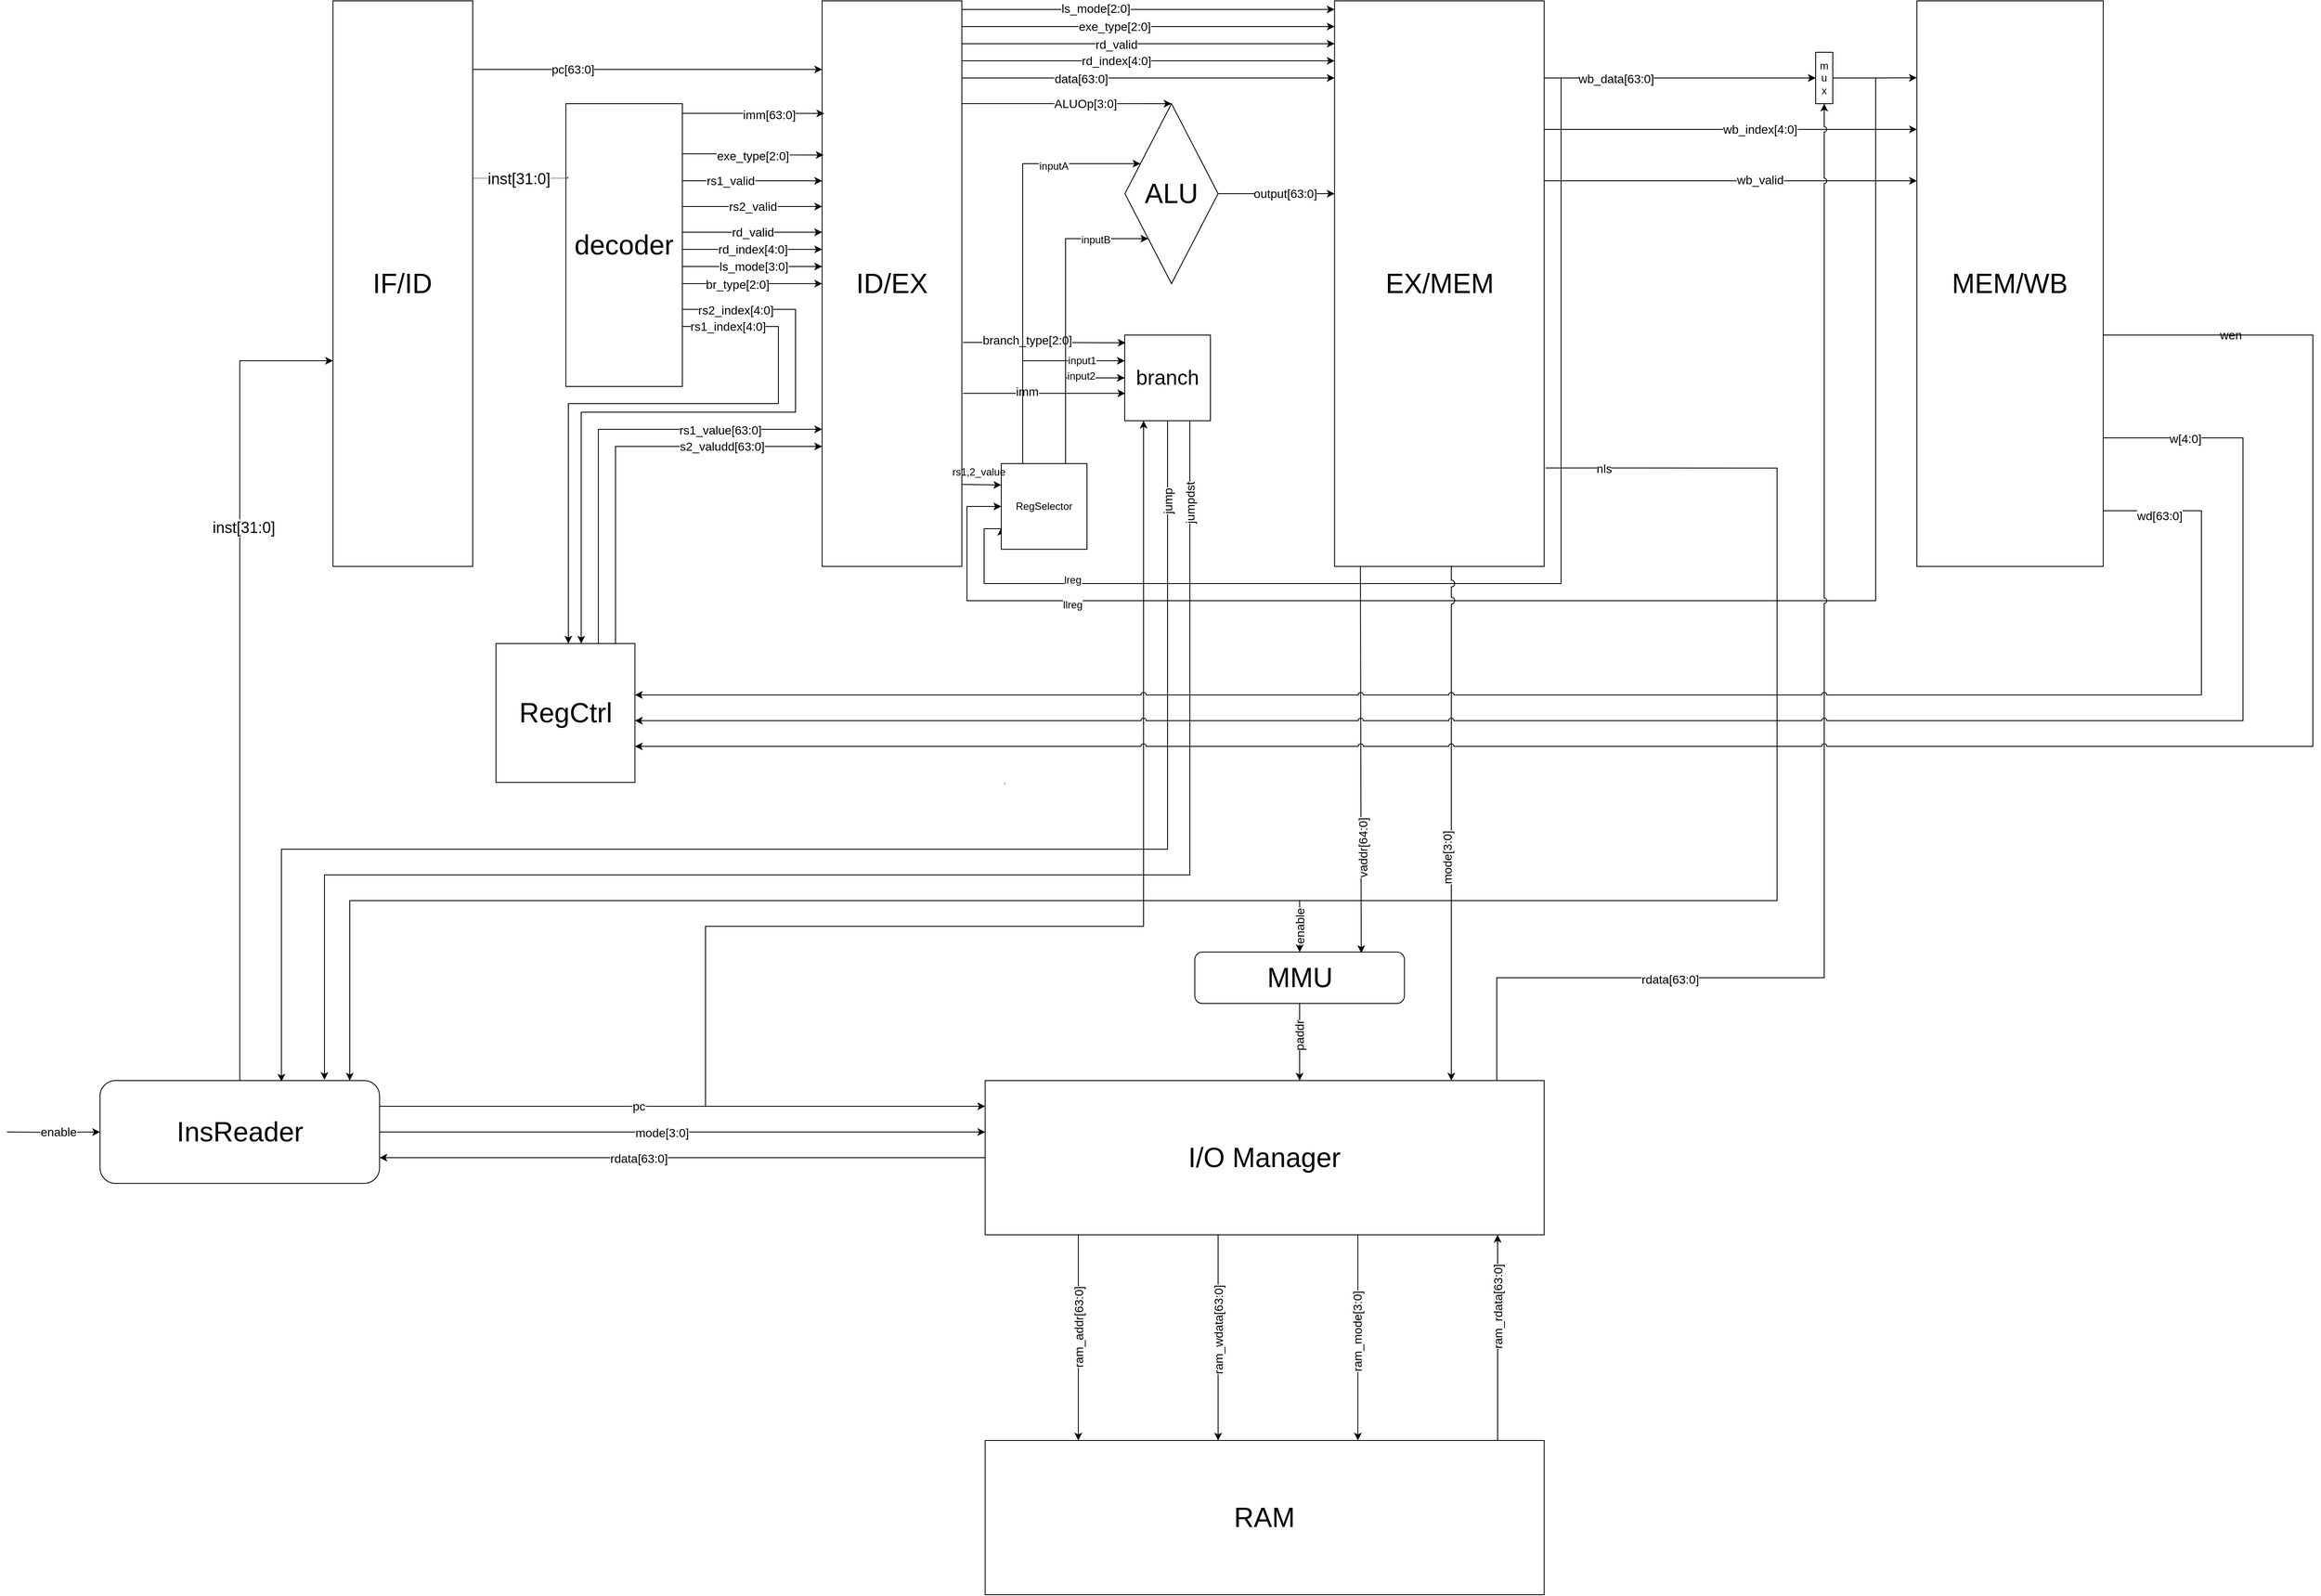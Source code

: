 <mxfile type="github" version="11.0.0"><diagram id="Ys9plIMEWjF186C1SJvL" name="Page-1"><mxGraphModel page="1" grid="1" shadow="0" math="0" pageHeight="2339" pageWidth="3300" pageScale="1" fold="1" arrows="1" connect="1" tooltips="1" guides="1" gridSize="10" dy="1014" dx="1774"><root><mxCell id="0" /><mxCell id="1" parent="0" /><mxCell id="OdFu6j6C0DvoO6vhGQql-11" parent="1" style="edgeStyle=orthogonalEdgeStyle;rounded=0;orthogonalLoop=1;jettySize=auto;html=1;fontSize=14;" target="ZigvVun1-Oz8XMNLbB8I-7" source="ZigvVun1-Oz8XMNLbB8I-3" edge="1"><mxGeometry as="geometry" relative="1"><Array as="points"><mxPoint y="340" x="650" /><mxPoint y="340" x="650" /></Array></mxGeometry></mxCell><mxCell id="OdFu6j6C0DvoO6vhGQql-12" value="pc[63:0]" parent="OdFu6j6C0DvoO6vhGQql-11" connectable="0" vertex="1" style="text;html=1;resizable=0;points=[];align=center;verticalAlign=middle;labelBackgroundColor=#ffffff;fontSize=14;"><mxGeometry as="geometry" y="-3" x="-0.428" relative="1"><mxPoint as="offset" y="-3" /></mxGeometry></mxCell><mxCell id="ZigvVun1-Oz8XMNLbB8I-3" value="&lt;font style=&quot;font-size: 32px&quot;&gt;IF/ID&lt;/font&gt;" parent="1" vertex="1" style="rounded=0;whiteSpace=wrap;html=1;fontSize=8;"><mxGeometry as="geometry" height="660" width="163.03" y="260" x="400.404" /></mxCell><mxCell id="R68iFmrZ4ruvfKdIdsfy-54" parent="1" style="edgeStyle=orthogonalEdgeStyle;rounded=0;jumpStyle=arc;jumpSize=18;orthogonalLoop=1;jettySize=auto;html=1;entryX=0.5;entryY=0;entryDx=0;entryDy=0;shadow=0;startSize=6;endSize=6;strokeWidth=1;fontSize=5;" target="R68iFmrZ4ruvfKdIdsfy-37" edge="1"><mxGeometry as="geometry" relative="1"><mxPoint as="sourcePoint" y="379.833" x="1134.04" /><Array as="points"><mxPoint y="380" x="1269.899" /><mxPoint y="380" x="1269.899" /></Array></mxGeometry></mxCell><mxCell id="R68iFmrZ4ruvfKdIdsfy-67" value="ALUOp[3:0]" parent="R68iFmrZ4ruvfKdIdsfy-54" connectable="0" vertex="1" style="text;html=1;resizable=0;points=[];align=center;verticalAlign=middle;labelBackgroundColor=#ffffff;fontSize=14;"><mxGeometry as="geometry" x="0.118" relative="1"><mxPoint as="offset" x="7.5" /></mxGeometry></mxCell><mxCell id="3jL-bCs1GaXZ-DOKsFJh-13" parent="1" style="edgeStyle=orthogonalEdgeStyle;rounded=0;comic=0;orthogonalLoop=1;jettySize=auto;html=1;startSize=6;endSize=6;strokeColor=#000000;fontSize=2;exitX=1;exitY=0.25;exitDx=0;exitDy=0;" target="3jL-bCs1GaXZ-DOKsFJh-4" source="3jL-bCs1GaXZ-DOKsFJh-1" edge="1"><mxGeometry as="geometry" relative="1"><mxPoint as="targetPoint" y="740" x="1345.98" /><Array as="points"><mxPoint y="1550" x="835" /><mxPoint y="1340" x="835" /><mxPoint y="1340" x="1346" /></Array></mxGeometry></mxCell><mxCell id="3jL-bCs1GaXZ-DOKsFJh-14" value="pc" parent="3jL-bCs1GaXZ-DOKsFJh-13" connectable="0" vertex="1" style="text;html=1;resizable=0;points=[];align=center;verticalAlign=middle;labelBackgroundColor=#ffffff;fontSize=2;"><mxGeometry as="geometry" y="-5" x="0.116" relative="1"><mxPoint as="offset" y="-172" x="-4" /></mxGeometry></mxCell><mxCell id="OdFu6j6C0DvoO6vhGQql-13" parent="1" style="edgeStyle=orthogonalEdgeStyle;rounded=0;orthogonalLoop=1;jettySize=auto;html=1;fontSize=14;" target="ZigvVun1-Oz8XMNLbB8I-8" source="ZigvVun1-Oz8XMNLbB8I-7" edge="1"><mxGeometry as="geometry" relative="1"><Array as="points"><mxPoint y="270" x="1380" /><mxPoint y="270" x="1380" /></Array></mxGeometry></mxCell><mxCell id="OdFu6j6C0DvoO6vhGQql-14" value="ls_mode[2:0]" parent="OdFu6j6C0DvoO6vhGQql-13" connectable="0" vertex="1" style="text;html=1;resizable=0;points=[];align=center;verticalAlign=middle;labelBackgroundColor=#ffffff;fontSize=14;"><mxGeometry as="geometry" y="90" x="0.132" relative="1"><mxPoint as="offset" y="89" x="-90" /></mxGeometry></mxCell><mxCell id="OdFu6j6C0DvoO6vhGQql-15" parent="1" style="edgeStyle=orthogonalEdgeStyle;rounded=0;orthogonalLoop=1;jettySize=auto;html=1;fontSize=14;" target="ZigvVun1-Oz8XMNLbB8I-8" source="ZigvVun1-Oz8XMNLbB8I-7" edge="1"><mxGeometry as="geometry" relative="1"><Array as="points"><mxPoint y="350" x="1480" /><mxPoint y="350" x="1480" /></Array></mxGeometry></mxCell><mxCell id="OdFu6j6C0DvoO6vhGQql-16" value="data[63:0]" parent="OdFu6j6C0DvoO6vhGQql-15" connectable="0" vertex="1" style="text;html=1;resizable=0;points=[];align=center;verticalAlign=middle;labelBackgroundColor=#ffffff;fontSize=14;"><mxGeometry as="geometry" y="-207" x="0.592" relative="1"><mxPoint as="offset" y="-206" x="-207" /></mxGeometry></mxCell><mxCell id="IoLRiApDYhdtXGmUheC4-118" parent="1" style="edgeStyle=orthogonalEdgeStyle;rounded=0;orthogonalLoop=1;jettySize=auto;html=1;exitX=0.994;exitY=0.855;exitDx=0;exitDy=0;entryX=0;entryY=0.25;entryDx=0;entryDy=0;exitPerimeter=0;" target="IoLRiApDYhdtXGmUheC4-116" source="ZigvVun1-Oz8XMNLbB8I-7" edge="1"><mxGeometry as="geometry" relative="1"><Array as="points"><mxPoint y="824" x="1134" /><mxPoint y="825" x="1134" /></Array></mxGeometry></mxCell><mxCell id="ZigvVun1-Oz8XMNLbB8I-7" value="&lt;font style=&quot;font-size: 32px&quot;&gt;ID/EX&lt;/font&gt;" parent="1" vertex="1" style="rounded=0;whiteSpace=wrap;html=1;fontSize=8;"><mxGeometry as="geometry" height="660" width="163.03" y="260" x="971.01" /></mxCell><mxCell id="R68iFmrZ4ruvfKdIdsfy-41" parent="1" style="edgeStyle=orthogonalEdgeStyle;rounded=0;jumpStyle=arc;jumpSize=8;orthogonalLoop=1;jettySize=auto;html=1;shadow=0;startSize=6;endSize=6;strokeWidth=1;fontSize=3;entryX=0.794;entryY=0.02;entryDx=0;entryDy=0;entryPerimeter=0;" target="R68iFmrZ4ruvfKdIdsfy-2" edge="1"><mxGeometry as="geometry" relative="1"><Array as="points"><mxPoint y="920" x="1600" /></Array><mxPoint as="sourcePoint" y="920" x="1598.95" /><mxPoint as="targetPoint" y="1340" x="1487.273" /></mxGeometry></mxCell><mxCell id="R68iFmrZ4ruvfKdIdsfy-61" value="vaddr[64:0]" parent="R68iFmrZ4ruvfKdIdsfy-41" connectable="0" vertex="1" style="text;html=1;resizable=0;points=[];align=center;verticalAlign=middle;labelBackgroundColor=#ffffff;fontSize=14;horizontal=0;"><mxGeometry as="geometry" y="2" x="0.556" relative="1"><mxPoint as="offset" y="-22" x="-0.5" /></mxGeometry></mxCell><mxCell id="IoLRiApDYhdtXGmUheC4-131" parent="1" style="edgeStyle=orthogonalEdgeStyle;rounded=0;orthogonalLoop=1;jettySize=auto;html=1;entryX=0;entryY=0.75;entryDx=0;entryDy=0;" target="IoLRiApDYhdtXGmUheC4-116" edge="1"><mxGeometry as="geometry" relative="1"><mxPoint as="sourcePoint" y="350" x="1833" /><Array as="points"><mxPoint y="940" x="1833" /><mxPoint y="940" x="1160" /><mxPoint y="876" x="1160" /></Array></mxGeometry></mxCell><mxCell id="IoLRiApDYhdtXGmUheC4-135" value="lreg" parent="IoLRiApDYhdtXGmUheC4-131" connectable="0" vertex="1" style="text;html=1;resizable=0;points=[];align=center;verticalAlign=middle;labelBackgroundColor=#ffffff;"><mxGeometry as="geometry" y="-4" x="0.721" relative="1"><mxPoint as="offset" /></mxGeometry></mxCell><mxCell id="ZigvVun1-Oz8XMNLbB8I-8" value="&lt;font style=&quot;font-size: 32px&quot;&gt;EX/MEM&lt;/font&gt;" parent="1" vertex="1" style="rounded=0;whiteSpace=wrap;html=1;fontSize=8;"><mxGeometry as="geometry" height="660" width="244.545" y="260" x="1568.788" /></mxCell><mxCell id="R68iFmrZ4ruvfKdIdsfy-55" parent="1" style="edgeStyle=orthogonalEdgeStyle;rounded=0;jumpStyle=arc;jumpSize=18;orthogonalLoop=1;jettySize=auto;html=1;shadow=0;startSize=6;endSize=6;strokeWidth=1;fontSize=5;" target="ZigvVun1-Oz8XMNLbB8I-8" source="ZigvVun1-Oz8XMNLbB8I-7" edge="1"><mxGeometry as="geometry" relative="1"><Array as="points"><mxPoint y="290" x="1260" /><mxPoint y="290" x="1260" /></Array></mxGeometry></mxCell><mxCell id="3jL-bCs1GaXZ-DOKsFJh-62" value="exe_type[2:0]" parent="R68iFmrZ4ruvfKdIdsfy-55" connectable="0" vertex="1" style="text;html=1;resizable=0;points=[];align=center;verticalAlign=middle;labelBackgroundColor=#ffffff;fontSize=14;"><mxGeometry as="geometry" y="12" x="-0.125" relative="1"><mxPoint as="offset" y="12" x="-12" /></mxGeometry></mxCell><mxCell id="3jL-bCs1GaXZ-DOKsFJh-69" value="" parent="1" style="edgeStyle=orthogonalEdgeStyle;rounded=0;comic=0;jumpSize=8;orthogonalLoop=1;jettySize=auto;html=1;startSize=6;endSize=6;strokeColor=#000000;fontSize=3;" target="ZigvVun1-Oz8XMNLbB8I-8" source="ZigvVun1-Oz8XMNLbB8I-7" edge="1"><mxGeometry as="geometry" relative="1"><Array as="points"><mxPoint y="310" x="1260" /><mxPoint y="310" x="1260" /></Array></mxGeometry></mxCell><mxCell id="3jL-bCs1GaXZ-DOKsFJh-71" value="rd_valid" parent="3jL-bCs1GaXZ-DOKsFJh-69" connectable="0" vertex="1" style="text;html=1;resizable=0;points=[];align=center;verticalAlign=middle;labelBackgroundColor=#ffffff;fontSize=14;"><mxGeometry as="geometry" y="-10" x="-0.125" relative="1"><mxPoint as="offset" y="-9" x="-10" /></mxGeometry></mxCell><mxCell id="3jL-bCs1GaXZ-DOKsFJh-70" value="" parent="1" style="edgeStyle=orthogonalEdgeStyle;rounded=0;comic=0;jumpSize=8;orthogonalLoop=1;jettySize=auto;html=1;startSize=6;endSize=6;strokeColor=#000000;fontSize=3;" target="ZigvVun1-Oz8XMNLbB8I-8" source="ZigvVun1-Oz8XMNLbB8I-7" edge="1"><mxGeometry as="geometry" relative="1"><Array as="points"><mxPoint y="330" x="1260" /><mxPoint y="330" x="1260" /></Array></mxGeometry></mxCell><mxCell id="3jL-bCs1GaXZ-DOKsFJh-72" value="rd_index[4:0]" parent="3jL-bCs1GaXZ-DOKsFJh-70" connectable="0" vertex="1" style="text;html=1;resizable=0;points=[];align=center;verticalAlign=middle;labelBackgroundColor=#ffffff;fontSize=14;"><mxGeometry as="geometry" y="-10" x="-0.125" relative="1"><mxPoint as="offset" y="-10" x="-10" /></mxGeometry></mxCell><mxCell id="IoLRiApDYhdtXGmUheC4-137" parent="1" style="edgeStyle=orthogonalEdgeStyle;rounded=0;orthogonalLoop=1;jettySize=auto;html=1;entryX=0;entryY=0.5;entryDx=0;entryDy=0;" target="IoLRiApDYhdtXGmUheC4-116" edge="1"><mxGeometry as="geometry" relative="1"><mxPoint as="sourcePoint" y="350" x="2200" /><Array as="points"><mxPoint y="350" x="2200" /><mxPoint y="960" x="2200" /><mxPoint y="960" x="1140" /><mxPoint y="850" x="1140" /></Array></mxGeometry></mxCell><mxCell id="IoLRiApDYhdtXGmUheC4-138" value="llreg" parent="IoLRiApDYhdtXGmUheC4-137" connectable="0" vertex="1" style="text;html=1;resizable=0;points=[];align=center;verticalAlign=middle;labelBackgroundColor=#ffffff;"><mxGeometry as="geometry" y="5" x="0.7" relative="1"><mxPoint as="offset" /></mxGeometry></mxCell><mxCell id="ZigvVun1-Oz8XMNLbB8I-9" value="&lt;font style=&quot;font-size: 32px&quot;&gt;MEM/WB&lt;/font&gt;" parent="1" vertex="1" style="rounded=0;whiteSpace=wrap;html=1;fontSize=8;"><mxGeometry as="geometry" height="660" width="217.374" y="260" x="2248.081" /></mxCell><mxCell id="3jL-bCs1GaXZ-DOKsFJh-63" parent="1" style="edgeStyle=orthogonalEdgeStyle;rounded=0;comic=0;jumpSize=8;orthogonalLoop=1;jettySize=auto;html=1;startSize=6;endSize=6;strokeColor=#000000;fontSize=3;" source="ZigvVun1-Oz8XMNLbB8I-8" edge="1"><mxGeometry as="geometry" relative="1"><Array as="points"><mxPoint y="350" x="2085.051" /><mxPoint y="350" x="2085.051" /></Array><mxPoint as="targetPoint" y="350" x="2130" /></mxGeometry></mxCell><mxCell id="3jL-bCs1GaXZ-DOKsFJh-64" value="wb_data[63:0]" parent="3jL-bCs1GaXZ-DOKsFJh-63" connectable="0" vertex="1" style="text;html=1;resizable=0;points=[];align=center;verticalAlign=middle;labelBackgroundColor=#ffffff;fontSize=14;"><mxGeometry as="geometry" y="-21" x="0.25" relative="1"><mxPoint as="offset" y="-20.5" x="-115" /></mxGeometry></mxCell><mxCell id="3jL-bCs1GaXZ-DOKsFJh-65" parent="1" style="edgeStyle=orthogonalEdgeStyle;rounded=0;comic=0;jumpSize=8;orthogonalLoop=1;jettySize=auto;html=1;startSize=6;endSize=6;strokeColor=#000000;fontSize=3;" target="ZigvVun1-Oz8XMNLbB8I-9" source="ZigvVun1-Oz8XMNLbB8I-8" edge="1"><mxGeometry as="geometry" relative="1"><Array as="points"><mxPoint y="410" x="2085.051" /><mxPoint y="410" x="2085.051" /></Array></mxGeometry></mxCell><mxCell id="3jL-bCs1GaXZ-DOKsFJh-66" value="wb_index[4:0]" parent="3jL-bCs1GaXZ-DOKsFJh-65" connectable="0" vertex="1" style="text;html=1;resizable=0;points=[];align=center;verticalAlign=middle;labelBackgroundColor=#ffffff;fontSize=14;"><mxGeometry as="geometry" y="-24" x="0.25" relative="1"><mxPoint as="offset" y="-24" x="-20" /></mxGeometry></mxCell><mxCell id="3jL-bCs1GaXZ-DOKsFJh-67" parent="1" style="edgeStyle=orthogonalEdgeStyle;rounded=0;comic=0;jumpSize=8;orthogonalLoop=1;jettySize=auto;html=1;startSize=6;endSize=6;strokeColor=#000000;fontSize=3;" target="ZigvVun1-Oz8XMNLbB8I-9" source="ZigvVun1-Oz8XMNLbB8I-8" edge="1"><mxGeometry as="geometry" relative="1"><Array as="points"><mxPoint y="470" x="2085.051" /><mxPoint y="470" x="2085.051" /></Array></mxGeometry></mxCell><mxCell id="3jL-bCs1GaXZ-DOKsFJh-68" value="wb_valid" parent="3jL-bCs1GaXZ-DOKsFJh-67" connectable="0" vertex="1" style="text;html=1;resizable=0;points=[];align=center;verticalAlign=middle;labelBackgroundColor=#ffffff;fontSize=14;"><mxGeometry as="geometry" y="20" x="0.25" relative="1"><mxPoint as="offset" y="19" x="-20" /></mxGeometry></mxCell><mxCell id="R68iFmrZ4ruvfKdIdsfy-46" parent="1" style="edgeStyle=orthogonalEdgeStyle;rounded=0;jumpStyle=arc;jumpSize=18;orthogonalLoop=1;jettySize=auto;html=1;shadow=0;startSize=6;endSize=6;strokeWidth=1;fontSize=3;" target="R68iFmrZ4ruvfKdIdsfy-12" source="R68iFmrZ4ruvfKdIdsfy-2" edge="1"><mxGeometry as="geometry" relative="1"><mxPoint as="targetPoint" y="1517" x="1536.182" /><Array as="points"><mxPoint y="1500" x="1528" /><mxPoint y="1500" x="1528" /></Array></mxGeometry></mxCell><mxCell id="R68iFmrZ4ruvfKdIdsfy-60" value="paddr" parent="R68iFmrZ4ruvfKdIdsfy-46" connectable="0" vertex="1" style="text;html=1;resizable=0;points=[];align=center;verticalAlign=middle;labelBackgroundColor=#ffffff;fontSize=14;horizontal=0;"><mxGeometry as="geometry" x="-0.17" relative="1"><mxPoint as="offset" /></mxGeometry></mxCell><mxCell id="3jL-bCs1GaXZ-DOKsFJh-60" parent="1" style="edgeStyle=orthogonalEdgeStyle;rounded=0;comic=0;jumpSize=8;orthogonalLoop=1;jettySize=auto;html=1;startSize=6;endSize=6;strokeColor=#000000;fontSize=3;" target="R68iFmrZ4ruvfKdIdsfy-2" edge="1"><mxGeometry as="geometry" relative="1"><mxPoint as="sourcePoint" y="1310" x="1528.03" /></mxGeometry></mxCell><mxCell id="3jL-bCs1GaXZ-DOKsFJh-61" value="enable" parent="3jL-bCs1GaXZ-DOKsFJh-60" connectable="0" vertex="1" style="text;html=1;resizable=0;points=[];align=center;verticalAlign=middle;labelBackgroundColor=#ffffff;fontSize=14;horizontal=0;"><mxGeometry as="geometry" x="0.813" relative="1"><mxPoint as="offset" y="-24.5" /></mxGeometry></mxCell><mxCell id="R68iFmrZ4ruvfKdIdsfy-2" value="&lt;font style=&quot;font-size: 32px&quot;&gt;MMU&lt;/font&gt;" parent="1" vertex="1" style="rounded=1;whiteSpace=wrap;html=1;fontSize=8;"><mxGeometry as="geometry" height="60" width="244.545" y="1370" x="1405.758" /></mxCell><mxCell id="R68iFmrZ4ruvfKdIdsfy-48" parent="1" style="edgeStyle=orthogonalEdgeStyle;rounded=0;jumpStyle=arc;jumpSize=6;orthogonalLoop=1;jettySize=auto;html=1;shadow=0;startSize=6;endSize=6;strokeWidth=1;fontSize=5;entryX=0.5;entryY=1;entryDx=0;entryDy=0;" target="IoLRiApDYhdtXGmUheC4-133" source="R68iFmrZ4ruvfKdIdsfy-12" edge="1"><mxGeometry as="geometry" relative="1"><mxPoint as="targetPoint" y="890" x="2248.081" /><Array as="points"><mxPoint y="1400" x="1758" /><mxPoint y="1400" x="2140" /></Array></mxGeometry></mxCell><mxCell id="R68iFmrZ4ruvfKdIdsfy-12" value="&lt;font style=&quot;font-size: 32px&quot;&gt;I/O Manager&lt;/font&gt;" parent="1" vertex="1" style="rounded=0;whiteSpace=wrap;html=1;fontSize=8;"><mxGeometry as="geometry" height="180" width="652.121" y="1520" x="1161.212" /></mxCell><mxCell id="R68iFmrZ4ruvfKdIdsfy-53" parent="1" style="edgeStyle=orthogonalEdgeStyle;rounded=0;jumpStyle=arc;jumpSize=8;orthogonalLoop=1;jettySize=auto;html=1;shadow=0;startSize=6;endSize=6;strokeWidth=1;fontSize=5;" target="R68iFmrZ4ruvfKdIdsfy-12" source="ZigvVun1-Oz8XMNLbB8I-8" edge="1"><mxGeometry as="geometry" relative="1"><Array as="points"><mxPoint y="1490" x="1705" /><mxPoint y="1490" x="1705" /></Array></mxGeometry></mxCell><mxCell id="R68iFmrZ4ruvfKdIdsfy-62" value="mode[3:0]" parent="R68iFmrZ4ruvfKdIdsfy-53" connectable="0" vertex="1" style="text;html=1;resizable=0;points=[];align=center;verticalAlign=middle;labelBackgroundColor=#ffffff;fontSize=14;horizontal=0;"><mxGeometry as="geometry" y="1" x="0.178" relative="1"><mxPoint as="offset" y="-13" x="-5.5" /></mxGeometry></mxCell><mxCell id="R68iFmrZ4ruvfKdIdsfy-15" value="" parent="1" style="edgeStyle=orthogonalEdgeStyle;rounded=0;orthogonalLoop=1;jettySize=auto;html=1;fontSize=8;jumpStyle=arc;endSize=6;" target="R68iFmrZ4ruvfKdIdsfy-12" source="R68iFmrZ4ruvfKdIdsfy-13" edge="1"><mxGeometry as="geometry" relative="1"><Array as="points"><mxPoint y="1910" x="1758.99" /><mxPoint y="1910" x="1758.99" /></Array></mxGeometry></mxCell><mxCell id="R68iFmrZ4ruvfKdIdsfy-21" value="ram_rdata[63:0]" parent="R68iFmrZ4ruvfKdIdsfy-15" connectable="0" vertex="1" style="text;html=1;resizable=0;points=[];align=center;verticalAlign=middle;labelBackgroundColor=#ffffff;fontSize=14;horizontal=0;direction=south;"><mxGeometry as="geometry" x="0.298" relative="1"><mxPoint as="offset" /></mxGeometry></mxCell><mxCell id="R68iFmrZ4ruvfKdIdsfy-13" value="&lt;font style=&quot;font-size: 32px&quot;&gt;RAM&lt;/font&gt;" parent="1" vertex="1" style="rounded=0;whiteSpace=wrap;html=1;fontSize=8;"><mxGeometry as="geometry" height="180" width="652.121" y="1940" x="1161.212" /></mxCell><mxCell id="R68iFmrZ4ruvfKdIdsfy-14" value="" parent="1" style="edgeStyle=orthogonalEdgeStyle;rounded=0;orthogonalLoop=1;jettySize=auto;html=1;fontSize=8;jumpStyle=arc;endSize=6;" target="R68iFmrZ4ruvfKdIdsfy-13" source="R68iFmrZ4ruvfKdIdsfy-12" edge="1"><mxGeometry as="geometry" relative="1"><Array as="points"><mxPoint y="1850" x="1432.929" /><mxPoint y="1850" x="1432.929" /></Array></mxGeometry></mxCell><mxCell id="R68iFmrZ4ruvfKdIdsfy-19" value="ram_wdata[63:0]" parent="R68iFmrZ4ruvfKdIdsfy-14" connectable="0" vertex="1" style="text;html=1;resizable=0;points=[];align=center;verticalAlign=middle;labelBackgroundColor=#ffffff;fontSize=14;horizontal=0;"><mxGeometry as="geometry" y="9" relative="1"><mxPoint as="offset" y="-9" x="-9" /></mxGeometry></mxCell><mxCell id="R68iFmrZ4ruvfKdIdsfy-17" value="" parent="1" style="edgeStyle=orthogonalEdgeStyle;rounded=0;orthogonalLoop=1;jettySize=auto;html=1;fontSize=8;jumpStyle=arc;endSize=6;" target="R68iFmrZ4ruvfKdIdsfy-13" source="R68iFmrZ4ruvfKdIdsfy-12" edge="1"><mxGeometry as="geometry" relative="1"><Array as="points"><mxPoint y="1910" x="1595.96" /><mxPoint y="1910" x="1595.96" /></Array></mxGeometry></mxCell><mxCell id="R68iFmrZ4ruvfKdIdsfy-20" value="ram_mode[3:0]" parent="R68iFmrZ4ruvfKdIdsfy-17" connectable="0" vertex="1" style="text;html=1;resizable=0;points=[];align=center;verticalAlign=middle;labelBackgroundColor=#ffffff;fontSize=14;horizontal=0;"><mxGeometry as="geometry" y="-7" relative="1"><mxPoint as="offset" y="-7" x="6" /></mxGeometry></mxCell><mxCell id="R68iFmrZ4ruvfKdIdsfy-16" value="" parent="1" style="edgeStyle=orthogonalEdgeStyle;rounded=0;orthogonalLoop=1;jettySize=auto;html=1;fontSize=8;endSize=6;" target="R68iFmrZ4ruvfKdIdsfy-13" source="R68iFmrZ4ruvfKdIdsfy-12" edge="1"><mxGeometry as="geometry" relative="1"><Array as="points"><mxPoint y="1910" x="1269.899" /><mxPoint y="1910" x="1269.899" /></Array></mxGeometry></mxCell><mxCell id="R68iFmrZ4ruvfKdIdsfy-18" value="ram_addr[63:0]" parent="R68iFmrZ4ruvfKdIdsfy-16" connectable="0" vertex="1" style="text;html=1;resizable=0;points=[];align=center;verticalAlign=middle;labelBackgroundColor=#ffffff;fontSize=14;horizontal=0;"><mxGeometry as="geometry" y="-12" relative="1"><mxPoint as="offset" y="-12" x="12" /></mxGeometry></mxCell><mxCell id="R68iFmrZ4ruvfKdIdsfy-35" parent="1" style="edgeStyle=orthogonalEdgeStyle;rounded=0;jumpStyle=arc;jumpSize=18;orthogonalLoop=1;jettySize=auto;html=1;shadow=0;startSize=6;fontSize=3;endSize=6;" source="R68iFmrZ4ruvfKdIdsfy-31" edge="1"><mxGeometry as="geometry" relative="1"><mxPoint as="targetPoint" y="760" x="971" /><Array as="points"><mxPoint y="760" x="710" /></Array></mxGeometry></mxCell><mxCell id="R68iFmrZ4ruvfKdIdsfy-72" value="rs1_value[63:0]" parent="R68iFmrZ4ruvfKdIdsfy-35" connectable="0" vertex="1" style="text;html=1;resizable=0;points=[];align=center;verticalAlign=middle;labelBackgroundColor=#ffffff;fontSize=14;"><mxGeometry as="geometry" y="-6" x="0.517" relative="1"><mxPoint as="offset" y="-5" x="4" /></mxGeometry></mxCell><mxCell id="R68iFmrZ4ruvfKdIdsfy-36" parent="1" style="edgeStyle=orthogonalEdgeStyle;rounded=0;jumpStyle=arc;jumpSize=18;orthogonalLoop=1;jettySize=auto;html=1;shadow=0;startSize=6;fontSize=3;endSize=6;" source="R68iFmrZ4ruvfKdIdsfy-31" edge="1"><mxGeometry as="geometry" relative="1"><mxPoint as="targetPoint" y="780" x="971" /><Array as="points"><mxPoint y="780" x="730" /><mxPoint y="780" x="971" /></Array></mxGeometry></mxCell><mxCell id="R68iFmrZ4ruvfKdIdsfy-73" value="s2_valudd[63:0]" parent="R68iFmrZ4ruvfKdIdsfy-36" connectable="0" vertex="1" style="text;html=1;resizable=0;points=[];align=center;verticalAlign=middle;labelBackgroundColor=#ffffff;fontSize=14;"><mxGeometry as="geometry" y="-5" x="0.599" relative="1"><mxPoint as="offset" y="-5" x="-22.5" /></mxGeometry></mxCell><mxCell id="R68iFmrZ4ruvfKdIdsfy-52" parent="1" style="edgeStyle=orthogonalEdgeStyle;rounded=0;jumpStyle=arc;jumpSize=18;orthogonalLoop=1;jettySize=auto;html=1;shadow=0;startSize=6;endSize=6;strokeWidth=1;fontSize=5;" edge="1"><mxGeometry as="geometry" relative="1"><Array as="points"><mxPoint y="1550" x="460.182" /><mxPoint y="1550" x="1155.778" /></Array><mxPoint as="sourcePoint" y="1550" x="460.182" /><mxPoint as="targetPoint" y="1550" x="1161.212" /></mxGeometry></mxCell><mxCell id="R68iFmrZ4ruvfKdIdsfy-59" value="pc" parent="R68iFmrZ4ruvfKdIdsfy-52" connectable="0" vertex="1" style="text;html=1;resizable=0;points=[];align=center;verticalAlign=middle;labelBackgroundColor=#ffffff;fontSize=14;"><mxGeometry as="geometry" x="-0.152" relative="1"><mxPoint as="offset" /></mxGeometry></mxCell><mxCell id="R68iFmrZ4ruvfKdIdsfy-31" value="&lt;font style=&quot;font-size: 32px&quot;&gt;RegCtrl&lt;/font&gt;" parent="1" vertex="1" style="whiteSpace=wrap;html=1;aspect=fixed;fontSize=3;"><mxGeometry as="geometry" height="162.055" width="162.055" y="1010" x="590.606" /></mxCell><mxCell id="3jL-bCs1GaXZ-DOKsFJh-23" parent="1" style="edgeStyle=orthogonalEdgeStyle;rounded=0;comic=0;orthogonalLoop=1;jettySize=auto;html=1;startSize=6;endSize=6;strokeColor=#000000;fontSize=3;jumpStyle=arc;" target="R68iFmrZ4ruvfKdIdsfy-31" source="ZigvVun1-Oz8XMNLbB8I-9" edge="1"><mxGeometry as="geometry" relative="1"><mxPoint as="targetPoint" y="1040" x="943.838" /><Array as="points"><mxPoint y="855" x="2580" /><mxPoint y="1070" x="2580" /></Array></mxGeometry></mxCell><mxCell id="3jL-bCs1GaXZ-DOKsFJh-26" value="wen" parent="3jL-bCs1GaXZ-DOKsFJh-23" connectable="0" vertex="1" style="text;html=1;resizable=0;points=[];align=center;verticalAlign=middle;labelBackgroundColor=#ffffff;fontSize=14;"><mxGeometry as="geometry" x="0.025" relative="1"><mxPoint as="offset" y="-420" x="810" /></mxGeometry></mxCell><mxCell id="3jL-bCs1GaXZ-DOKsFJh-24" parent="1" style="edgeStyle=orthogonalEdgeStyle;rounded=0;comic=0;orthogonalLoop=1;jettySize=auto;html=1;startSize=6;endSize=6;strokeColor=#000000;fontSize=3;jumpStyle=arc;" target="R68iFmrZ4ruvfKdIdsfy-31" source="ZigvVun1-Oz8XMNLbB8I-9" edge="1"><mxGeometry as="geometry" relative="1"><mxPoint as="targetPoint" y="1010.429" x="2629.261" /><Array as="points"><mxPoint y="770" x="2628.485" /><mxPoint y="1100" x="2628.485" /></Array></mxGeometry></mxCell><mxCell id="3jL-bCs1GaXZ-DOKsFJh-27" value="w[4:0]" parent="3jL-bCs1GaXZ-DOKsFJh-24" connectable="0" vertex="1" style="text;html=1;resizable=0;points=[];align=center;verticalAlign=middle;labelBackgroundColor=#ffffff;fontSize=14;"><mxGeometry as="geometry" x="0.47" relative="1"><mxPoint as="offset" y="-329.5" x="1180.5" /></mxGeometry></mxCell><mxCell id="3jL-bCs1GaXZ-DOKsFJh-25" parent="1" style="edgeStyle=orthogonalEdgeStyle;rounded=0;comic=0;orthogonalLoop=1;jettySize=auto;html=1;startSize=6;endSize=6;strokeColor=#000000;fontSize=3;jumpStyle=arc;" target="R68iFmrZ4ruvfKdIdsfy-31" source="ZigvVun1-Oz8XMNLbB8I-9" edge="1"><mxGeometry as="geometry" relative="1"><mxPoint as="targetPoint" y="1130" x="754" /><Array as="points"><mxPoint y="650" x="2710" /><mxPoint y="1130" x="2710" /></Array></mxGeometry></mxCell><mxCell id="3jL-bCs1GaXZ-DOKsFJh-28" value="wd[63:0]" parent="3jL-bCs1GaXZ-DOKsFJh-25" connectable="0" vertex="1" style="text;html=1;resizable=0;points=[];align=center;verticalAlign=middle;labelBackgroundColor=#ffffff;fontSize=14;"><mxGeometry as="geometry" y="1" x="0.685" relative="1"><mxPoint as="offset" y="-270.5" x="1355.5" /></mxGeometry></mxCell><mxCell id="R68iFmrZ4ruvfKdIdsfy-38" parent="1" style="edgeStyle=orthogonalEdgeStyle;rounded=0;jumpStyle=arc;jumpSize=18;orthogonalLoop=1;jettySize=auto;html=1;shadow=0;startSize=6;endSize=6;strokeWidth=1;fontSize=3;" source="R68iFmrZ4ruvfKdIdsfy-37" edge="1"><mxGeometry as="geometry" relative="1"><mxPoint as="targetPoint" y="485" x="1568.788" /><Array as="points"><mxPoint y="485" x="1541.616" /><mxPoint y="485" x="1541.616" /></Array></mxGeometry></mxCell><mxCell id="R68iFmrZ4ruvfKdIdsfy-74" value="&lt;font style=&quot;font-size: 14px&quot;&gt;output[63:0]&lt;/font&gt;" parent="R68iFmrZ4ruvfKdIdsfy-38" connectable="0" vertex="1" style="text;html=1;resizable=0;points=[];align=center;verticalAlign=middle;labelBackgroundColor=#ffffff;fontSize=14;"><mxGeometry as="geometry" y="11" x="0.602" relative="1"><mxPoint as="offset" y="11" x="-31.5" /></mxGeometry></mxCell><mxCell id="R68iFmrZ4ruvfKdIdsfy-37" value="&lt;font style=&quot;font-size: 32px&quot;&gt;ALU&lt;/font&gt;" parent="1" vertex="1" style="rhombus;whiteSpace=wrap;html=1;fontSize=5;"><mxGeometry as="geometry" height="210" width="108.687" y="380" x="1324.242" /></mxCell><mxCell id="R68iFmrZ4ruvfKdIdsfy-64" value="rdata[63:0]" parent="1" connectable="0" vertex="1" style="text;html=1;resizable=0;points=[];align=center;verticalAlign=middle;labelBackgroundColor=#ffffff;fontSize=14;"><mxGeometry as="geometry" y="1409.957" x="1990.129"><mxPoint as="offset" y="-8" x="-30" /></mxGeometry></mxCell><mxCell id="3jL-bCs1GaXZ-DOKsFJh-2" parent="1" style="edgeStyle=orthogonalEdgeStyle;rounded=0;orthogonalLoop=1;jettySize=auto;html=1;" target="ZigvVun1-Oz8XMNLbB8I-3" source="3jL-bCs1GaXZ-DOKsFJh-1" edge="1"><mxGeometry as="geometry" relative="1"><Array as="points"><mxPoint y="680" x="291.717" /></Array></mxGeometry></mxCell><mxCell id="3jL-bCs1GaXZ-DOKsFJh-3" value="&lt;font style=&quot;font-size: 18px;&quot;&gt;inst[31:0]&lt;/font&gt;" parent="3jL-bCs1GaXZ-DOKsFJh-2" connectable="0" vertex="1" style="text;html=1;resizable=0;points=[];align=center;verticalAlign=middle;labelBackgroundColor=#ffffff;fontSize=18;"><mxGeometry as="geometry" y="-4" x="0.36" relative="1"><mxPoint as="offset" /></mxGeometry></mxCell><mxCell id="3jL-bCs1GaXZ-DOKsFJh-20" parent="1" style="edgeStyle=orthogonalEdgeStyle;rounded=0;comic=0;orthogonalLoop=1;jettySize=auto;html=1;startSize=6;endSize=6;strokeColor=#000000;fontSize=3;" target="3jL-bCs1GaXZ-DOKsFJh-1" edge="1"><mxGeometry as="geometry" relative="1"><mxPoint as="sourcePoint" y="1580" x="20" /></mxGeometry></mxCell><mxCell id="3jL-bCs1GaXZ-DOKsFJh-21" value="enable" parent="3jL-bCs1GaXZ-DOKsFJh-20" connectable="0" vertex="1" style="text;html=1;resizable=0;points=[];align=center;verticalAlign=middle;labelBackgroundColor=#ffffff;fontSize=14;"><mxGeometry as="geometry" x="0.525" relative="1"><mxPoint as="offset" x="-23" /></mxGeometry></mxCell><mxCell id="3jL-bCs1GaXZ-DOKsFJh-73" parent="1" style="edgeStyle=orthogonalEdgeStyle;rounded=0;comic=0;jumpSize=8;orthogonalLoop=1;jettySize=auto;html=1;startSize=6;endSize=6;strokeColor=#000000;fontSize=3;" target="R68iFmrZ4ruvfKdIdsfy-12" source="3jL-bCs1GaXZ-DOKsFJh-1" edge="1"><mxGeometry as="geometry" relative="1"><Array as="points"><mxPoint y="1580" x="1000" /><mxPoint y="1580" x="1000" /></Array></mxGeometry></mxCell><mxCell id="3jL-bCs1GaXZ-DOKsFJh-74" value="mode[3:0]" parent="3jL-bCs1GaXZ-DOKsFJh-73" connectable="0" vertex="1" style="text;html=1;resizable=0;points=[];align=center;verticalAlign=middle;labelBackgroundColor=#ffffff;fontSize=14;"><mxGeometry as="geometry" y="-23" x="-0.002" relative="1"><mxPoint as="offset" y="-22" x="-23" /></mxGeometry></mxCell><mxCell id="3jL-bCs1GaXZ-DOKsFJh-75" parent="1" style="edgeStyle=orthogonalEdgeStyle;rounded=0;comic=0;jumpSize=8;orthogonalLoop=1;jettySize=auto;html=1;exitX=0;exitY=0.5;exitDx=0;exitDy=0;entryX=1;entryY=0.75;entryDx=0;entryDy=0;startSize=6;endSize=6;strokeColor=#000000;fontSize=4;" target="3jL-bCs1GaXZ-DOKsFJh-1" source="R68iFmrZ4ruvfKdIdsfy-12" edge="1"><mxGeometry as="geometry" relative="1" /></mxCell><mxCell id="3jL-bCs1GaXZ-DOKsFJh-76" value="rdata[63:0]" parent="3jL-bCs1GaXZ-DOKsFJh-75" connectable="0" vertex="1" style="text;html=1;resizable=0;points=[];align=center;verticalAlign=middle;labelBackgroundColor=#ffffff;fontSize=14;"><mxGeometry as="geometry" y="1" x="0.145" relative="1"><mxPoint as="offset" /></mxGeometry></mxCell><mxCell id="3jL-bCs1GaXZ-DOKsFJh-1" value="&lt;font style=&quot;font-size: 32px&quot;&gt;InsReader&lt;/font&gt;" parent="1" vertex="1" style="rounded=1;whiteSpace=wrap;html=1;"><mxGeometry as="geometry" height="120" width="326.061" y="1520" x="128.687" /></mxCell><mxCell id="3jL-bCs1GaXZ-DOKsFJh-54" parent="1" style="edgeStyle=orthogonalEdgeStyle;rounded=0;comic=0;orthogonalLoop=1;jettySize=auto;html=1;startSize=6;endSize=6;strokeColor=#000000;fontSize=3;exitX=1.007;exitY=0.826;exitDx=0;exitDy=0;exitPerimeter=0;" source="ZigvVun1-Oz8XMNLbB8I-8" edge="1"><mxGeometry as="geometry" relative="1"><Array as="points"><mxPoint y="805" x="2085" /><mxPoint y="1310" x="2085" /><mxPoint y="1310" x="420" /></Array><mxPoint as="targetPoint" y="1520" x="420" /></mxGeometry></mxCell><mxCell id="3jL-bCs1GaXZ-DOKsFJh-56" value="nls" parent="3jL-bCs1GaXZ-DOKsFJh-54" connectable="0" vertex="1" style="text;html=1;resizable=0;points=[];align=center;verticalAlign=middle;labelBackgroundColor=#ffffff;fontSize=14;"><mxGeometry as="geometry" y="-1" x="-0.949" relative="1"><mxPoint as="offset" /></mxGeometry></mxCell><mxCell id="3jL-bCs1GaXZ-DOKsFJh-16" parent="1" style="edgeStyle=orthogonalEdgeStyle;rounded=0;comic=0;orthogonalLoop=1;jettySize=auto;html=1;entryX=0.649;entryY=0.01;entryDx=0;entryDy=0;entryPerimeter=0;startSize=6;endSize=6;strokeColor=#000000;fontSize=2;" target="3jL-bCs1GaXZ-DOKsFJh-1" source="3jL-bCs1GaXZ-DOKsFJh-4" edge="1"><mxGeometry as="geometry" relative="1"><Array as="points"><mxPoint y="1250" x="1374" /><mxPoint y="1250" x="340" /></Array></mxGeometry></mxCell><mxCell id="3jL-bCs1GaXZ-DOKsFJh-18" value="jump" parent="3jL-bCs1GaXZ-DOKsFJh-16" connectable="0" vertex="1" style="text;html=1;resizable=0;points=[];align=center;verticalAlign=middle;labelBackgroundColor=#ffffff;fontSize=14;horizontal=0;"><mxGeometry as="geometry" x="-0.896" relative="1"><mxPoint as="offset" /></mxGeometry></mxCell><mxCell id="3jL-bCs1GaXZ-DOKsFJh-17" parent="1" style="edgeStyle=orthogonalEdgeStyle;rounded=0;comic=0;orthogonalLoop=1;jettySize=auto;html=1;entryX=0.803;entryY=-0.007;entryDx=0;entryDy=0;entryPerimeter=0;startSize=6;endSize=6;strokeColor=#000000;fontSize=2;" target="3jL-bCs1GaXZ-DOKsFJh-1" source="3jL-bCs1GaXZ-DOKsFJh-4" edge="1"><mxGeometry as="geometry" relative="1"><Array as="points"><mxPoint y="1280" x="1400" /><mxPoint y="1280" x="391" /></Array></mxGeometry></mxCell><mxCell id="3jL-bCs1GaXZ-DOKsFJh-19" value="jumpdst" parent="3jL-bCs1GaXZ-DOKsFJh-17" connectable="0" vertex="1" style="text;html=1;resizable=0;points=[];align=center;verticalAlign=middle;labelBackgroundColor=#ffffff;fontSize=14;horizontal=0;"><mxGeometry as="geometry" x="-0.892" relative="1"><mxPoint as="offset" /></mxGeometry></mxCell><mxCell id="3jL-bCs1GaXZ-DOKsFJh-4" value="&lt;font style=&quot;font-size: 24px&quot;&gt;branch&lt;/font&gt;" parent="1" vertex="1" style="whiteSpace=wrap;html=1;aspect=fixed;"><mxGeometry as="geometry" height="100" width="100" y="650" x="1324" /></mxCell><mxCell id="3jL-bCs1GaXZ-DOKsFJh-5" parent="1" style="edgeStyle=orthogonalEdgeStyle;rounded=0;orthogonalLoop=1;jettySize=auto;html=1;exitX=1.008;exitY=0.604;exitDx=0;exitDy=0;exitPerimeter=0;endSize=6;startSize=6;comic=0;strokeColor=#000000;entryX=0.01;entryY=0.09;entryDx=0;entryDy=0;entryPerimeter=0;" target="3jL-bCs1GaXZ-DOKsFJh-4" source="ZigvVun1-Oz8XMNLbB8I-7" edge="1"><mxGeometry as="geometry" relative="1"><Array as="points"><mxPoint y="659" x="1229" /></Array><mxPoint as="targetPoint" y="660" x="1300" /></mxGeometry></mxCell><mxCell id="3jL-bCs1GaXZ-DOKsFJh-6" value="&lt;font style=&quot;font-size: 14px&quot;&gt;branch_type[2:0]&lt;/font&gt;" parent="3jL-bCs1GaXZ-DOKsFJh-5" connectable="0" vertex="1" style="text;html=1;resizable=0;points=[];align=center;verticalAlign=middle;labelBackgroundColor=#ffffff;fontSize=14;"><mxGeometry as="geometry" x="-0.226" relative="1"><mxPoint as="offset" y="-3" x="1" /></mxGeometry></mxCell><mxCell id="3jL-bCs1GaXZ-DOKsFJh-11" parent="1" style="edgeStyle=orthogonalEdgeStyle;rounded=0;comic=0;orthogonalLoop=1;jettySize=auto;html=1;startSize=6;endSize=6;strokeColor=#000000;fontSize=2;exitX=1.008;exitY=0.694;exitDx=0;exitDy=0;exitPerimeter=0;entryX=0.006;entryY=0.68;entryDx=0;entryDy=0;entryPerimeter=0;" target="3jL-bCs1GaXZ-DOKsFJh-4" source="ZigvVun1-Oz8XMNLbB8I-7" edge="1"><mxGeometry as="geometry" relative="1"><mxPoint as="targetPoint" y="725" x="1310" /></mxGeometry></mxCell><mxCell id="3jL-bCs1GaXZ-DOKsFJh-12" value="&lt;font style=&quot;font-size: 14px;&quot;&gt;imm&lt;/font&gt;" parent="3jL-bCs1GaXZ-DOKsFJh-11" connectable="0" vertex="1" style="text;html=1;resizable=0;points=[];align=center;verticalAlign=middle;labelBackgroundColor=#ffffff;fontSize=14;"><mxGeometry as="geometry" x="-0.231" relative="1"><mxPoint as="offset" y="-2.5" x="1" /></mxGeometry></mxCell><mxCell id="3jL-bCs1GaXZ-DOKsFJh-35" parent="1" style="edgeStyle=orthogonalEdgeStyle;rounded=0;comic=0;orthogonalLoop=1;jettySize=auto;html=1;entryX=0.015;entryY=0.199;entryDx=0;entryDy=0;entryPerimeter=0;startSize=6;endSize=6;strokeColor=#000000;fontSize=3;" target="ZigvVun1-Oz8XMNLbB8I-7" source="3jL-bCs1GaXZ-DOKsFJh-29" edge="1"><mxGeometry as="geometry" relative="1"><Array as="points"><mxPoint y="392" x="916.667" /></Array></mxGeometry></mxCell><mxCell id="3jL-bCs1GaXZ-DOKsFJh-39" value="imm[63:0]" parent="3jL-bCs1GaXZ-DOKsFJh-35" connectable="0" vertex="1" style="text;html=1;resizable=0;points=[];align=center;verticalAlign=middle;labelBackgroundColor=#ffffff;fontSize=14;"><mxGeometry as="geometry" y="-8" x="0.312" relative="1"><mxPoint as="offset" y="-7" x="-8" /></mxGeometry></mxCell><mxCell id="3jL-bCs1GaXZ-DOKsFJh-38" parent="1" style="edgeStyle=orthogonalEdgeStyle;rounded=0;comic=0;orthogonalLoop=1;jettySize=auto;html=1;entryX=0.01;entryY=0.361;entryDx=0;entryDy=0;entryPerimeter=0;startSize=6;endSize=6;strokeColor=#000000;fontSize=3;" edge="1"><mxGeometry as="geometry" relative="1"><mxPoint as="sourcePoint" y="439.849" x="807.98" /><mxPoint as="targetPoint" y="439.849" x="972.688" /><Array as="points"><mxPoint y="438.5" x="916.667" /></Array></mxGeometry></mxCell><mxCell id="3jL-bCs1GaXZ-DOKsFJh-42" value="exe_type[2:0]" parent="3jL-bCs1GaXZ-DOKsFJh-38" connectable="0" vertex="1" style="text;html=1;resizable=0;points=[];align=center;verticalAlign=middle;labelBackgroundColor=#ffffff;fontSize=14;"><mxGeometry as="geometry" y="-10" x="0.318" relative="1"><mxPoint as="offset" y="1.5" x="-17" /></mxGeometry></mxCell><mxCell id="3jL-bCs1GaXZ-DOKsFJh-43" parent="1" style="edgeStyle=orthogonalEdgeStyle;rounded=0;comic=0;orthogonalLoop=1;jettySize=auto;html=1;startSize=6;endSize=6;strokeColor=#000000;fontSize=3;" source="3jL-bCs1GaXZ-DOKsFJh-29" edge="1"><mxGeometry as="geometry" relative="1"><mxPoint as="targetPoint" y="470" x="971.01" /><Array as="points"><mxPoint y="470" x="971.01" /></Array></mxGeometry></mxCell><mxCell id="3jL-bCs1GaXZ-DOKsFJh-49" value="rs1_valid" parent="3jL-bCs1GaXZ-DOKsFJh-43" connectable="0" vertex="1" style="text;html=1;resizable=0;points=[];align=center;verticalAlign=middle;labelBackgroundColor=#ffffff;fontSize=14;"><mxGeometry as="geometry" x="-0.385" relative="1"><mxPoint as="offset" x="5.5" /></mxGeometry></mxCell><mxCell id="3jL-bCs1GaXZ-DOKsFJh-46" parent="1" style="edgeStyle=orthogonalEdgeStyle;rounded=0;comic=0;orthogonalLoop=1;jettySize=auto;html=1;startSize=6;endSize=6;strokeColor=#000000;fontSize=3;" target="ZigvVun1-Oz8XMNLbB8I-7" source="3jL-bCs1GaXZ-DOKsFJh-29" edge="1"><mxGeometry as="geometry" relative="1"><mxPoint as="targetPoint" y="500" x="976.444" /><Array as="points"><mxPoint y="500" x="889.495" /><mxPoint y="500" x="889.495" /></Array></mxGeometry></mxCell><mxCell id="3jL-bCs1GaXZ-DOKsFJh-50" value="rs2_valid" parent="3jL-bCs1GaXZ-DOKsFJh-46" connectable="0" vertex="1" style="text;html=1;resizable=0;points=[];align=center;verticalAlign=middle;labelBackgroundColor=#ffffff;fontSize=14;"><mxGeometry as="geometry" y="-6" x="0.0" relative="1"><mxPoint as="offset" y="-6" /></mxGeometry></mxCell><mxCell id="3jL-bCs1GaXZ-DOKsFJh-47" parent="1" style="edgeStyle=orthogonalEdgeStyle;rounded=0;comic=0;orthogonalLoop=1;jettySize=auto;html=1;startSize=6;endSize=6;strokeColor=#000000;fontSize=3;" target="ZigvVun1-Oz8XMNLbB8I-7" source="3jL-bCs1GaXZ-DOKsFJh-29" edge="1"><mxGeometry as="geometry" relative="1"><mxPoint as="targetPoint" y="545" x="916.667" /><Array as="points"><mxPoint y="530" x="889.495" /><mxPoint y="530" x="889.495" /></Array></mxGeometry></mxCell><mxCell id="3jL-bCs1GaXZ-DOKsFJh-51" value="rd_valid" parent="3jL-bCs1GaXZ-DOKsFJh-47" connectable="0" vertex="1" style="text;html=1;resizable=0;points=[];align=center;verticalAlign=middle;labelBackgroundColor=#ffffff;fontSize=14;"><mxGeometry as="geometry" y="-6" x="0.0" relative="1"><mxPoint as="offset" y="-6" /></mxGeometry></mxCell><mxCell id="3jL-bCs1GaXZ-DOKsFJh-48" parent="1" style="edgeStyle=orthogonalEdgeStyle;rounded=0;comic=0;orthogonalLoop=1;jettySize=auto;html=1;startSize=6;endSize=6;strokeColor=#000000;fontSize=3;" target="ZigvVun1-Oz8XMNLbB8I-7" source="3jL-bCs1GaXZ-DOKsFJh-29" edge="1"><mxGeometry as="geometry" relative="1"><Array as="points"><mxPoint y="550" x="940" /><mxPoint y="550" x="940" /></Array></mxGeometry></mxCell><mxCell id="3jL-bCs1GaXZ-DOKsFJh-52" value="rd_index[4:0]" parent="3jL-bCs1GaXZ-DOKsFJh-48" connectable="0" vertex="1" style="text;html=1;resizable=0;points=[];align=center;verticalAlign=middle;labelBackgroundColor=#ffffff;fontSize=14;"><mxGeometry as="geometry" y="-5" x="0.0" relative="1"><mxPoint as="offset" y="-5" /></mxGeometry></mxCell><mxCell id="OdFu6j6C0DvoO6vhGQql-7" parent="1" style="edgeStyle=orthogonalEdgeStyle;rounded=0;orthogonalLoop=1;jettySize=auto;html=1;fontSize=14;" target="ZigvVun1-Oz8XMNLbB8I-7" source="3jL-bCs1GaXZ-DOKsFJh-29" edge="1"><mxGeometry as="geometry" relative="1"><Array as="points"><mxPoint y="570" x="940" /><mxPoint y="570" x="940" /></Array></mxGeometry></mxCell><mxCell id="OdFu6j6C0DvoO6vhGQql-8" value="ls_mode[3:0]" parent="OdFu6j6C0DvoO6vhGQql-7" connectable="0" vertex="1" style="text;html=1;resizable=0;points=[];align=center;verticalAlign=middle;labelBackgroundColor=#ffffff;fontSize=14;"><mxGeometry as="geometry" y="-47" x="0.62" relative="1"><mxPoint as="offset" y="-47" x="-49.5" /></mxGeometry></mxCell><mxCell id="OdFu6j6C0DvoO6vhGQql-9" parent="1" style="edgeStyle=orthogonalEdgeStyle;rounded=0;orthogonalLoop=1;jettySize=auto;html=1;fontSize=14;" target="ZigvVun1-Oz8XMNLbB8I-7" source="3jL-bCs1GaXZ-DOKsFJh-29" edge="1"><mxGeometry as="geometry" relative="1"><Array as="points"><mxPoint y="590" x="860" /><mxPoint y="590" x="860" /></Array></mxGeometry></mxCell><mxCell id="OdFu6j6C0DvoO6vhGQql-10" value="br_type[2:0]" parent="OdFu6j6C0DvoO6vhGQql-9" connectable="0" vertex="1" style="text;html=1;resizable=0;points=[];align=center;verticalAlign=middle;labelBackgroundColor=#ffffff;fontSize=14;"><mxGeometry as="geometry" y="-1" x="-0.219" relative="1"><mxPoint as="offset" /></mxGeometry></mxCell><mxCell id="3jL-bCs1GaXZ-DOKsFJh-29" value="&lt;font style=&quot;font-size: 32px&quot;&gt;decoder&lt;/font&gt;" parent="1" vertex="1" style="rounded=0;whiteSpace=wrap;html=1;fontSize=3;"><mxGeometry as="geometry" height="330" width="135.859" y="380" x="672.121" /></mxCell><mxCell id="3jL-bCs1GaXZ-DOKsFJh-33" parent="1" style="edgeStyle=orthogonalEdgeStyle;rounded=0;comic=0;orthogonalLoop=1;jettySize=auto;html=1;entryX=0.016;entryY=0.267;entryDx=0;entryDy=0;entryPerimeter=0;startSize=0;endSize=0;strokeColor=#000000;fontSize=3;opacity=40;" target="3jL-bCs1GaXZ-DOKsFJh-29" source="ZigvVun1-Oz8XMNLbB8I-3" edge="1"><mxGeometry as="geometry" relative="1"><Array as="points"><mxPoint y="467" x="617.778" /><mxPoint y="467" x="617.778" /></Array></mxGeometry></mxCell><mxCell id="3jL-bCs1GaXZ-DOKsFJh-34" value="inst[31:0]" parent="3jL-bCs1GaXZ-DOKsFJh-33" connectable="0" vertex="1" style="text;html=1;resizable=0;points=[];align=center;verticalAlign=middle;labelBackgroundColor=#ffffff;fontSize=18;"><mxGeometry as="geometry" y="-3" x="-0.045" relative="1"><mxPoint as="offset" y="-2" /></mxGeometry></mxCell><mxCell id="R68iFmrZ4ruvfKdIdsfy-32" parent="1" style="edgeStyle=orthogonalEdgeStyle;rounded=0;jumpStyle=arc;jumpSize=18;orthogonalLoop=1;jettySize=auto;html=1;shadow=0;startSize=6;fontSize=3;endSize=6;" source="3jL-bCs1GaXZ-DOKsFJh-29" edge="1"><mxGeometry as="geometry" relative="1"><mxPoint as="targetPoint" y="1010" x="675" /><Array as="points"><mxPoint y="640" x="920" /><mxPoint y="730" x="920" /><mxPoint y="730" x="675" /></Array><mxPoint as="sourcePoint" y="680" x="805" /></mxGeometry></mxCell><mxCell id="R68iFmrZ4ruvfKdIdsfy-70" value="&lt;font style=&quot;font-size: 14px;&quot;&gt;rs1_index[4:0]&lt;/font&gt;" parent="R68iFmrZ4ruvfKdIdsfy-32" connectable="0" vertex="1" style="text;html=1;resizable=0;points=[];align=center;verticalAlign=middle;labelBackgroundColor=#ffffff;fontSize=14;"><mxGeometry as="geometry" x="-0.02" relative="1"><mxPoint as="offset" y="-90" x="94.5" /></mxGeometry></mxCell><mxCell id="R68iFmrZ4ruvfKdIdsfy-34" parent="1" style="edgeStyle=orthogonalEdgeStyle;rounded=0;jumpStyle=arc;jumpSize=18;orthogonalLoop=1;jettySize=auto;html=1;shadow=0;startSize=6;fontSize=3;strokeWidth=1;endSize=6;" target="R68iFmrZ4ruvfKdIdsfy-31" source="3jL-bCs1GaXZ-DOKsFJh-29" edge="1"><mxGeometry as="geometry" relative="1"><mxPoint as="targetPoint" y="1037" x="731.899" /><Array as="points"><mxPoint y="620" x="940" /><mxPoint y="740" x="940" /><mxPoint y="740" x="690" /></Array><mxPoint as="sourcePoint" y="710" x="710" /></mxGeometry></mxCell><mxCell id="R68iFmrZ4ruvfKdIdsfy-71" value="rs2_index[4:0]" parent="R68iFmrZ4ruvfKdIdsfy-34" connectable="0" vertex="1" style="text;html=1;resizable=0;points=[];align=center;verticalAlign=middle;labelBackgroundColor=#ffffff;fontSize=14;"><mxGeometry as="geometry" y="1" x="0.427" relative="1"><mxPoint as="offset" y="-168.5" x="179" /></mxGeometry></mxCell><mxCell id="IoLRiApDYhdtXGmUheC4-123" parent="1" style="edgeStyle=orthogonalEdgeStyle;rounded=0;orthogonalLoop=1;jettySize=auto;html=1;exitX=0.75;exitY=0;exitDx=0;exitDy=0;entryX=0;entryY=0.5;entryDx=0;entryDy=0;" target="3jL-bCs1GaXZ-DOKsFJh-4" source="IoLRiApDYhdtXGmUheC4-116" edge="1"><mxGeometry as="geometry" relative="1" /></mxCell><mxCell id="IoLRiApDYhdtXGmUheC4-130" value="input2" parent="IoLRiApDYhdtXGmUheC4-123" connectable="0" vertex="1" style="text;html=1;resizable=0;points=[];align=center;verticalAlign=middle;labelBackgroundColor=#ffffff;"><mxGeometry as="geometry" y="-18" x="0.184" relative="1"><mxPoint as="offset" y="-20" x="18" /></mxGeometry></mxCell><mxCell id="IoLRiApDYhdtXGmUheC4-124" parent="1" style="edgeStyle=orthogonalEdgeStyle;rounded=0;orthogonalLoop=1;jettySize=auto;html=1;exitX=0.25;exitY=0;exitDx=0;exitDy=0;" source="IoLRiApDYhdtXGmUheC4-116" edge="1"><mxGeometry as="geometry" relative="1"><mxPoint as="targetPoint" y="680" x="1324" /><Array as="points"><mxPoint y="680" x="1205" /></Array></mxGeometry></mxCell><mxCell id="IoLRiApDYhdtXGmUheC4-129" value="input1" parent="IoLRiApDYhdtXGmUheC4-124" connectable="0" vertex="1" style="text;html=1;resizable=0;points=[];align=center;verticalAlign=middle;labelBackgroundColor=#ffffff;"><mxGeometry as="geometry" x="0.578" relative="1"><mxPoint as="offset" /></mxGeometry></mxCell><mxCell id="IoLRiApDYhdtXGmUheC4-125" parent="1" style="edgeStyle=orthogonalEdgeStyle;rounded=0;orthogonalLoop=1;jettySize=auto;html=1;exitX=0.25;exitY=0;exitDx=0;exitDy=0;" target="R68iFmrZ4ruvfKdIdsfy-37" source="IoLRiApDYhdtXGmUheC4-116" edge="1"><mxGeometry as="geometry" relative="1"><mxPoint as="targetPoint" y="451" x="1340" /><Array as="points"><mxPoint y="450" x="1205" /></Array></mxGeometry></mxCell><mxCell id="IoLRiApDYhdtXGmUheC4-127" value="inputA" parent="IoLRiApDYhdtXGmUheC4-125" connectable="0" vertex="1" style="text;html=1;resizable=0;points=[];align=center;verticalAlign=middle;labelBackgroundColor=#ffffff;"><mxGeometry as="geometry" y="-36" x="0.427" relative="1"><mxPoint as="offset" /></mxGeometry></mxCell><mxCell id="IoLRiApDYhdtXGmUheC4-126" parent="1" style="edgeStyle=orthogonalEdgeStyle;rounded=0;orthogonalLoop=1;jettySize=auto;html=1;exitX=0.75;exitY=0;exitDx=0;exitDy=0;entryX=0;entryY=1;entryDx=0;entryDy=0;" target="R68iFmrZ4ruvfKdIdsfy-37" source="IoLRiApDYhdtXGmUheC4-116" edge="1"><mxGeometry as="geometry" relative="1"><Array as="points"><mxPoint y="538" x="1255" /></Array></mxGeometry></mxCell><mxCell id="IoLRiApDYhdtXGmUheC4-128" value="inputB" parent="IoLRiApDYhdtXGmUheC4-126" connectable="0" vertex="1" style="text;html=1;resizable=0;points=[];align=center;verticalAlign=middle;labelBackgroundColor=#ffffff;"><mxGeometry as="geometry" y="-35" x="0.453" relative="1"><mxPoint as="offset" /></mxGeometry></mxCell><mxCell id="IoLRiApDYhdtXGmUheC4-116" value="RegSelector" parent="1" vertex="1" style="whiteSpace=wrap;html=1;aspect=fixed;"><mxGeometry as="geometry" height="100" width="100" y="800" x="1180" /></mxCell><mxCell id="IoLRiApDYhdtXGmUheC4-122" value="rs1,2_value" parent="1" vertex="1" style="text;html=1;strokeColor=none;fillColor=none;align=center;verticalAlign=middle;whiteSpace=wrap;rounded=0;"><mxGeometry as="geometry" height="20" width="40" y="800" x="1134" /></mxCell><mxCell id="IoLRiApDYhdtXGmUheC4-134" parent="1" style="edgeStyle=orthogonalEdgeStyle;rounded=0;orthogonalLoop=1;jettySize=auto;html=1;exitX=1;exitY=0.5;exitDx=0;exitDy=0;entryX=-0.001;entryY=0.136;entryDx=0;entryDy=0;entryPerimeter=0;" target="ZigvVun1-Oz8XMNLbB8I-9" source="IoLRiApDYhdtXGmUheC4-133" edge="1"><mxGeometry as="geometry" relative="1" /></mxCell><mxCell id="IoLRiApDYhdtXGmUheC4-133" value="m&lt;br&gt;u&lt;br&gt;x" parent="1" vertex="1" style="rounded=0;whiteSpace=wrap;html=1;"><mxGeometry as="geometry" height="60" width="20" y="320" x="2130" /></mxCell></root></mxGraphModel></diagram></mxfile>
